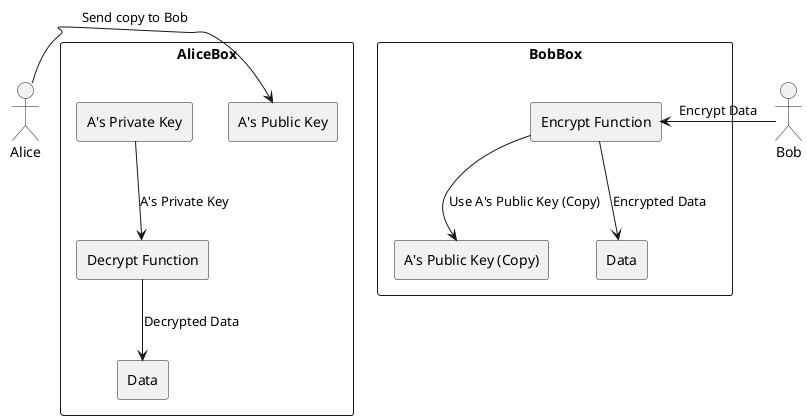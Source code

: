 @startuml

@startuml
actor Alice
actor Bob

rectangle AliceBox {
    rectangle "A's Public Key" as Alice_Public
    rectangle "A's Private Key" as Alice_Private
    rectangle "Decrypt Function" as DecryptFunc
    rectangle "Data" as Alice_Data
    
    Alice -> Alice_Public : "Send copy to Bob"
}

rectangle BobBox {
    rectangle "Encrypt Function" as EncryptFunc
    rectangle "A's Public Key (Copy)" as Bob_Public
    rectangle "Data" as Bob_Data
}

Alice_Public -[hidden]-> Bob_Public : " "

Alice_Private --> DecryptFunc : "A's Private Key"
DecryptFunc --> Alice_Data : "Decrypted Data"

Bob -> EncryptFunc : "Encrypt Data"
EncryptFunc --> Bob_Data : "Encrypted Data"
EncryptFunc --> Bob_Public : "Use A's Public Key (Copy)"

@enduml




@enduml
